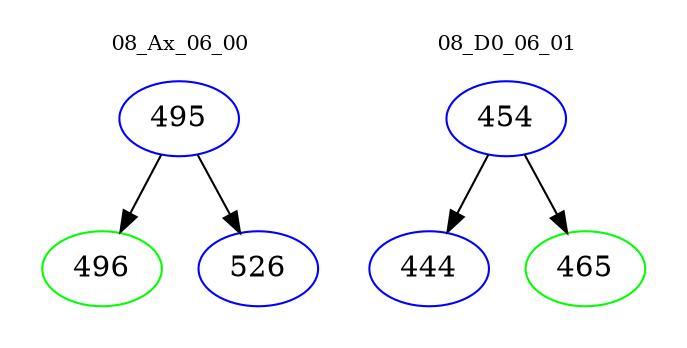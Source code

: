 digraph{
subgraph cluster_0 {
color = white
label = "08_Ax_06_00";
fontsize=10;
T0_495 [label="495", color="blue"]
T0_495 -> T0_496 [color="black"]
T0_496 [label="496", color="green"]
T0_495 -> T0_526 [color="black"]
T0_526 [label="526", color="blue"]
}
subgraph cluster_1 {
color = white
label = "08_D0_06_01";
fontsize=10;
T1_454 [label="454", color="blue"]
T1_454 -> T1_444 [color="black"]
T1_444 [label="444", color="blue"]
T1_454 -> T1_465 [color="black"]
T1_465 [label="465", color="green"]
}
}
